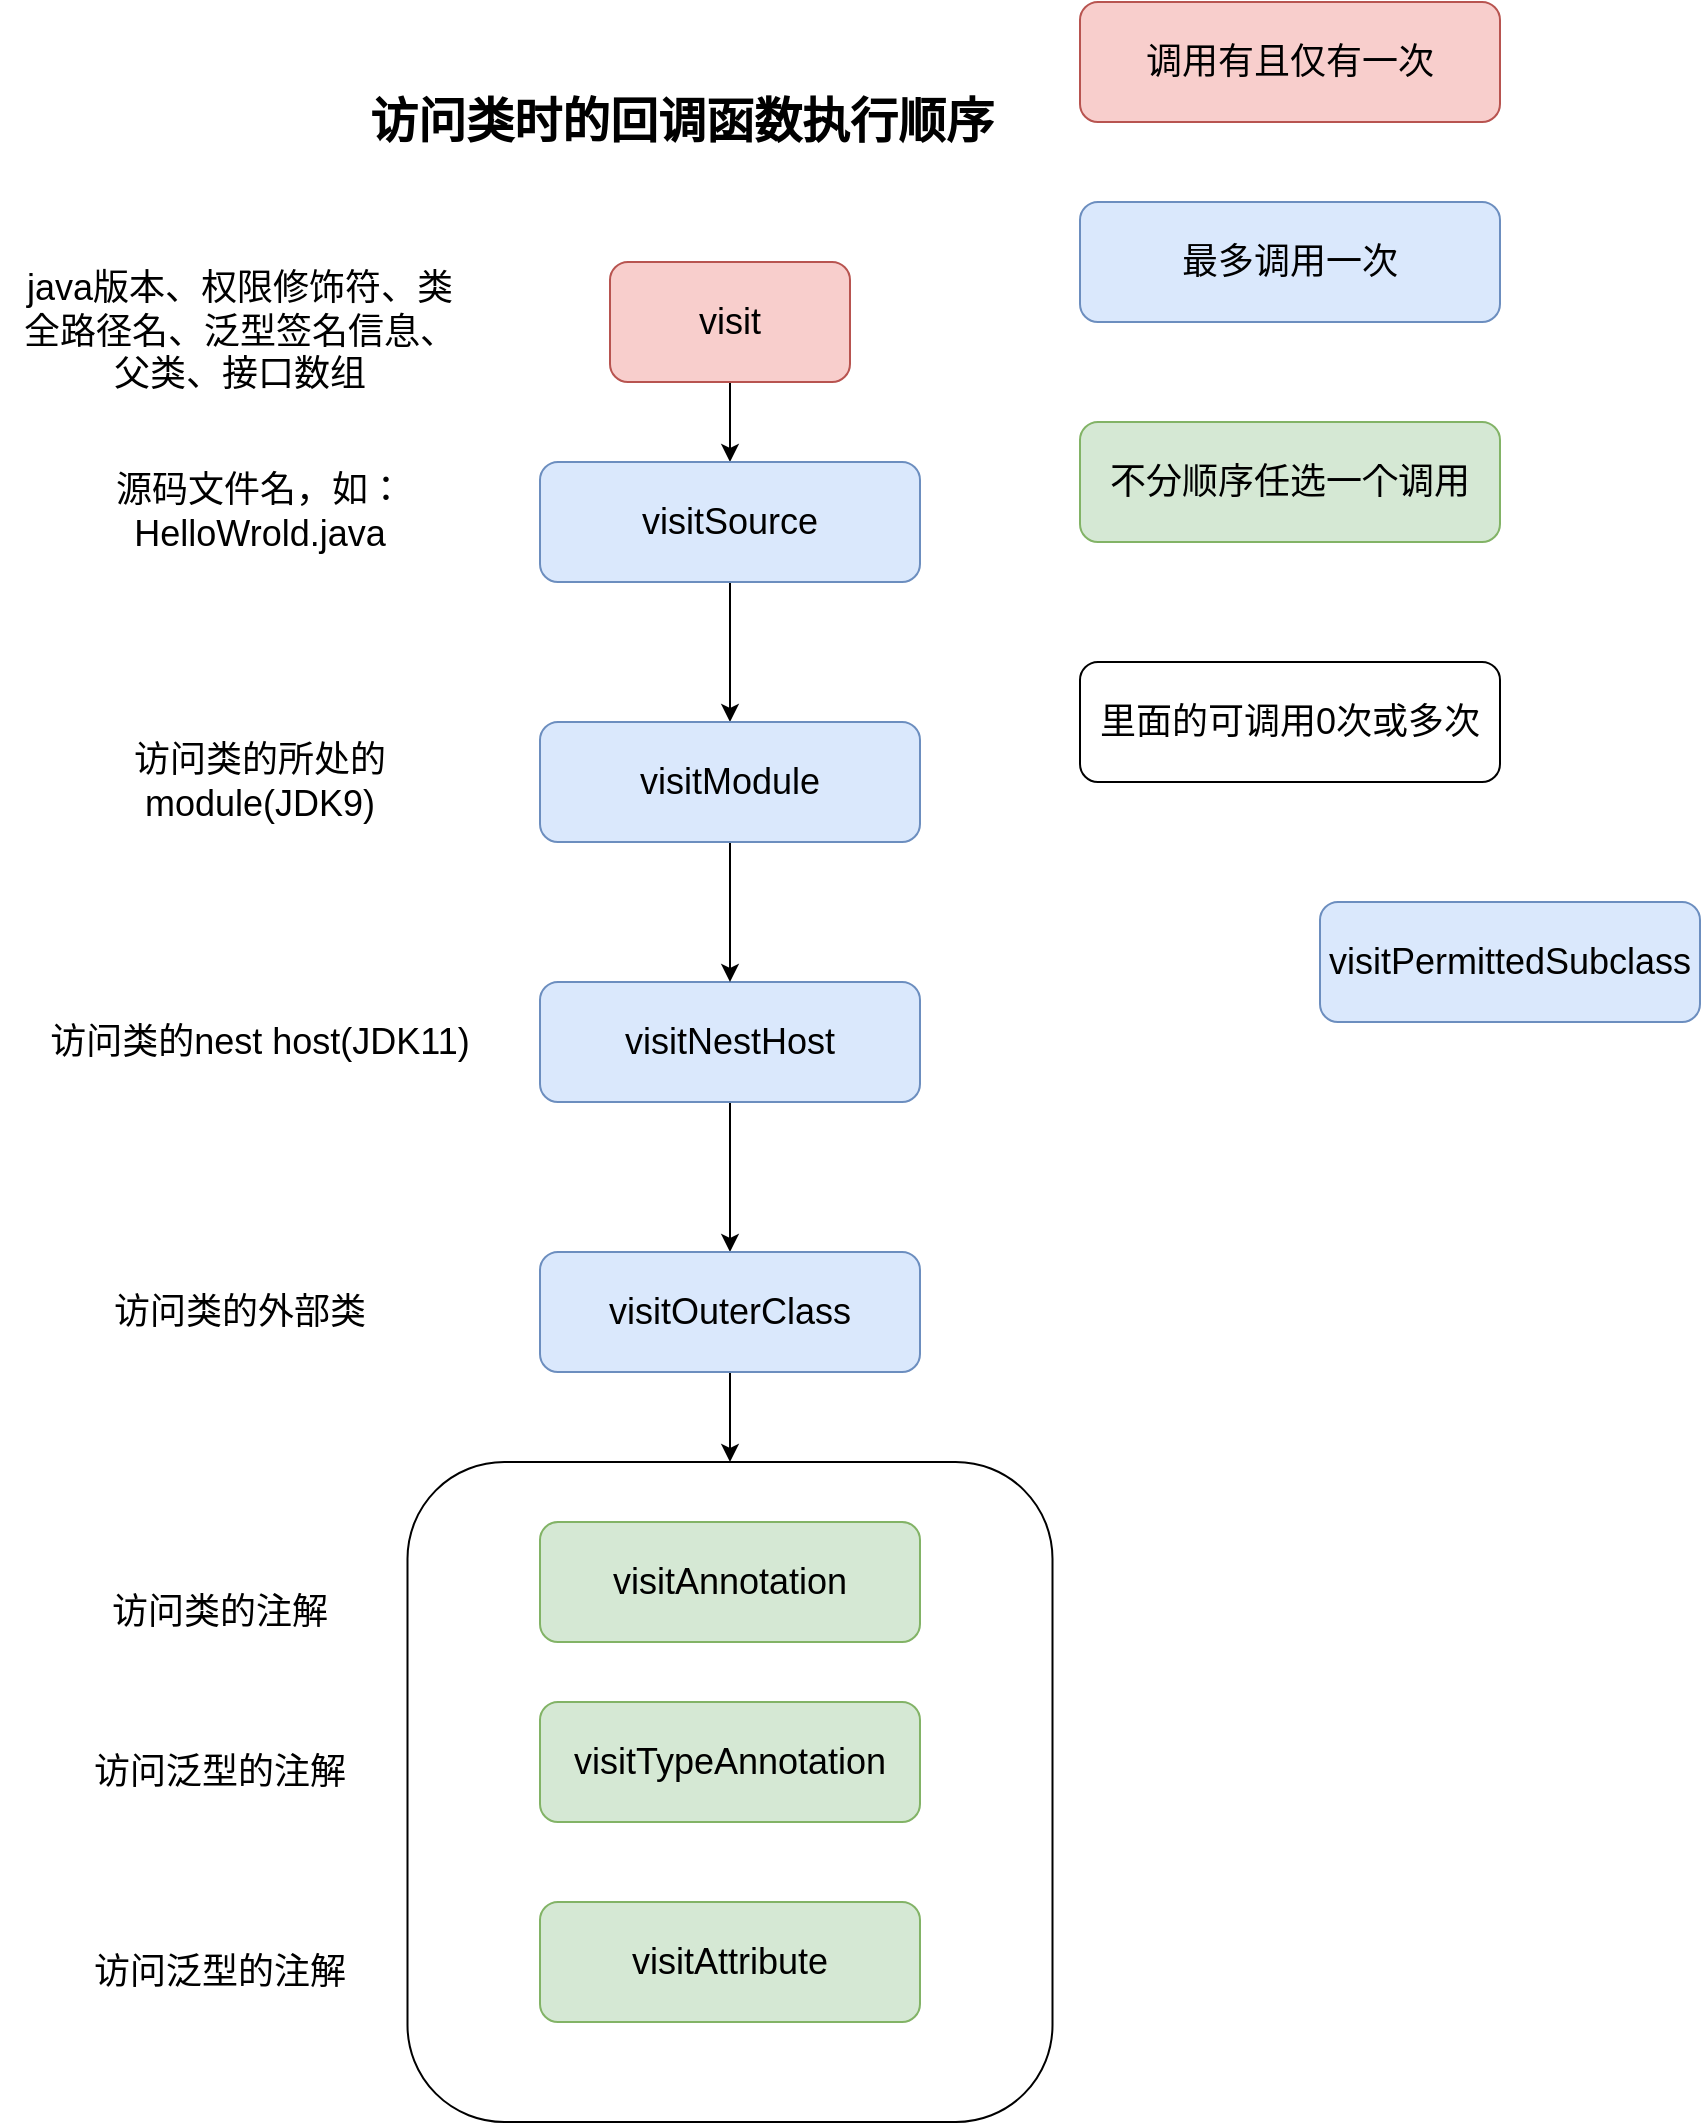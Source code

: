 <mxfile version="15.9.6" type="github" pages="3">
  <diagram id="30Bxr1KkUJgvrlXZvCFp" name="ClassVisitor">
    <mxGraphModel dx="1865" dy="1716" grid="1" gridSize="10" guides="1" tooltips="1" connect="1" arrows="1" fold="1" page="1" pageScale="1" pageWidth="827" pageHeight="1169" math="0" shadow="0">
      <root>
        <mxCell id="273fLLUFaYrSk1B3WepG-0" />
        <mxCell id="273fLLUFaYrSk1B3WepG-1" parent="273fLLUFaYrSk1B3WepG-0" />
        <mxCell id="dUL4nRiKuBocsoW7DYTQ-18" value="" style="rounded=1;whiteSpace=wrap;html=1;fontSize=18;" vertex="1" parent="273fLLUFaYrSk1B3WepG-1">
          <mxGeometry x="93.75" y="630" width="322.5" height="330" as="geometry" />
        </mxCell>
        <mxCell id="273fLLUFaYrSk1B3WepG-9" value="" style="edgeStyle=orthogonalEdgeStyle;rounded=0;orthogonalLoop=1;jettySize=auto;html=1;fontSize=18;" parent="273fLLUFaYrSk1B3WepG-1" source="273fLLUFaYrSk1B3WepG-2" target="273fLLUFaYrSk1B3WepG-3" edge="1">
          <mxGeometry relative="1" as="geometry" />
        </mxCell>
        <mxCell id="273fLLUFaYrSk1B3WepG-2" value="&lt;font style=&quot;font-size: 18px&quot;&gt;visit&lt;/font&gt;" style="rounded=1;whiteSpace=wrap;html=1;fillColor=#f8cecc;strokeColor=#b85450;" parent="273fLLUFaYrSk1B3WepG-1" vertex="1">
          <mxGeometry x="195" y="30" width="120" height="60" as="geometry" />
        </mxCell>
        <mxCell id="dUL4nRiKuBocsoW7DYTQ-10" value="" style="edgeStyle=orthogonalEdgeStyle;rounded=0;orthogonalLoop=1;jettySize=auto;html=1;fontSize=18;" edge="1" parent="273fLLUFaYrSk1B3WepG-1" source="273fLLUFaYrSk1B3WepG-3" target="dUL4nRiKuBocsoW7DYTQ-8">
          <mxGeometry relative="1" as="geometry" />
        </mxCell>
        <mxCell id="273fLLUFaYrSk1B3WepG-3" value="&lt;font style=&quot;font-size: 18px&quot;&gt;visitSource&lt;/font&gt;" style="rounded=1;whiteSpace=wrap;html=1;fillColor=#dae8fc;strokeColor=#6c8ebf;" parent="273fLLUFaYrSk1B3WepG-1" vertex="1">
          <mxGeometry x="160" y="130" width="190" height="60" as="geometry" />
        </mxCell>
        <mxCell id="dUL4nRiKuBocsoW7DYTQ-12" value="" style="edgeStyle=orthogonalEdgeStyle;rounded=0;orthogonalLoop=1;jettySize=auto;html=1;fontSize=18;" edge="1" parent="273fLLUFaYrSk1B3WepG-1" source="273fLLUFaYrSk1B3WepG-4" target="273fLLUFaYrSk1B3WepG-8">
          <mxGeometry relative="1" as="geometry" />
        </mxCell>
        <mxCell id="273fLLUFaYrSk1B3WepG-4" value="&lt;font style=&quot;font-size: 18px&quot;&gt;visitNestHost&lt;/font&gt;" style="rounded=1;whiteSpace=wrap;html=1;fillColor=#dae8fc;strokeColor=#6c8ebf;" parent="273fLLUFaYrSk1B3WepG-1" vertex="1">
          <mxGeometry x="160" y="390" width="190" height="60" as="geometry" />
        </mxCell>
        <mxCell id="273fLLUFaYrSk1B3WepG-7" value="&lt;font style=&quot;font-size: 18px&quot;&gt;visitPermittedSubclass&lt;/font&gt;" style="rounded=1;whiteSpace=wrap;html=1;fillColor=#dae8fc;strokeColor=#6c8ebf;" parent="273fLLUFaYrSk1B3WepG-1" vertex="1">
          <mxGeometry x="550" y="350" width="190" height="60" as="geometry" />
        </mxCell>
        <mxCell id="dUL4nRiKuBocsoW7DYTQ-21" style="edgeStyle=orthogonalEdgeStyle;rounded=0;orthogonalLoop=1;jettySize=auto;html=1;entryX=0.5;entryY=0;entryDx=0;entryDy=0;fontSize=18;" edge="1" parent="273fLLUFaYrSk1B3WepG-1" source="273fLLUFaYrSk1B3WepG-8" target="dUL4nRiKuBocsoW7DYTQ-18">
          <mxGeometry relative="1" as="geometry" />
        </mxCell>
        <mxCell id="273fLLUFaYrSk1B3WepG-8" value="&lt;font style=&quot;font-size: 18px&quot;&gt;visitOuterClass&lt;/font&gt;" style="rounded=1;whiteSpace=wrap;html=1;fillColor=#dae8fc;strokeColor=#6c8ebf;" parent="273fLLUFaYrSk1B3WepG-1" vertex="1">
          <mxGeometry x="160" y="525" width="190" height="60" as="geometry" />
        </mxCell>
        <mxCell id="273fLLUFaYrSk1B3WepG-13" value="java版本、权限修饰符、类全路径名、泛型签名信息、父类、接口数组" style="text;html=1;strokeColor=none;fillColor=none;align=center;verticalAlign=middle;whiteSpace=wrap;rounded=0;fontSize=18;" parent="273fLLUFaYrSk1B3WepG-1" vertex="1">
          <mxGeometry x="-100" y="30" width="220" height="70" as="geometry" />
        </mxCell>
        <mxCell id="dUL4nRiKuBocsoW7DYTQ-3" value="&lt;h1&gt;访问类时的回调函数执行顺序&lt;/h1&gt;" style="text;html=1;strokeColor=none;fillColor=none;spacing=5;spacingTop=-20;whiteSpace=wrap;overflow=hidden;rounded=0;" vertex="1" parent="273fLLUFaYrSk1B3WepG-1">
          <mxGeometry x="70" y="-60" width="370" height="60" as="geometry" />
        </mxCell>
        <mxCell id="dUL4nRiKuBocsoW7DYTQ-5" value="&lt;font style=&quot;font-size: 18px&quot;&gt;源码文件名，如：HelloWrold.java&lt;/font&gt;" style="text;html=1;strokeColor=none;fillColor=none;align=center;verticalAlign=middle;whiteSpace=wrap;rounded=0;" vertex="1" parent="273fLLUFaYrSk1B3WepG-1">
          <mxGeometry x="-90" y="130" width="220" height="50" as="geometry" />
        </mxCell>
        <mxCell id="dUL4nRiKuBocsoW7DYTQ-6" value="&lt;span style=&quot;font-size: 18px&quot;&gt;访问&lt;/span&gt;&lt;span style=&quot;font-size: 18px&quot;&gt;类的nest host(JDK11)&lt;/span&gt;" style="text;html=1;strokeColor=none;fillColor=none;align=center;verticalAlign=middle;whiteSpace=wrap;rounded=0;" vertex="1" parent="273fLLUFaYrSk1B3WepG-1">
          <mxGeometry x="-90" y="395" width="220" height="50" as="geometry" />
        </mxCell>
        <mxCell id="dUL4nRiKuBocsoW7DYTQ-7" value="&lt;span style=&quot;font-size: 18px&quot;&gt;访问类的外部类&lt;/span&gt;" style="text;html=1;strokeColor=none;fillColor=none;align=center;verticalAlign=middle;whiteSpace=wrap;rounded=0;" vertex="1" parent="273fLLUFaYrSk1B3WepG-1">
          <mxGeometry x="-100" y="530" width="220" height="50" as="geometry" />
        </mxCell>
        <mxCell id="dUL4nRiKuBocsoW7DYTQ-9" value="" style="edgeStyle=orthogonalEdgeStyle;rounded=0;orthogonalLoop=1;jettySize=auto;html=1;fontSize=18;" edge="1" parent="273fLLUFaYrSk1B3WepG-1" source="dUL4nRiKuBocsoW7DYTQ-8" target="273fLLUFaYrSk1B3WepG-4">
          <mxGeometry relative="1" as="geometry" />
        </mxCell>
        <mxCell id="dUL4nRiKuBocsoW7DYTQ-8" value="&lt;font style=&quot;font-size: 18px&quot;&gt;visitModule&lt;/font&gt;" style="rounded=1;whiteSpace=wrap;html=1;fillColor=#dae8fc;strokeColor=#6c8ebf;" vertex="1" parent="273fLLUFaYrSk1B3WepG-1">
          <mxGeometry x="160" y="260" width="190" height="60" as="geometry" />
        </mxCell>
        <mxCell id="dUL4nRiKuBocsoW7DYTQ-11" value="&lt;span style=&quot;font-size: 18px&quot;&gt;访问&lt;/span&gt;&lt;span style=&quot;font-size: 18px&quot;&gt;类的所处的module(JDK9)&lt;/span&gt;" style="text;html=1;strokeColor=none;fillColor=none;align=center;verticalAlign=middle;whiteSpace=wrap;rounded=0;" vertex="1" parent="273fLLUFaYrSk1B3WepG-1">
          <mxGeometry x="-90" y="265" width="220" height="50" as="geometry" />
        </mxCell>
        <mxCell id="dUL4nRiKuBocsoW7DYTQ-15" value="&lt;font style=&quot;font-size: 18px&quot;&gt;visitAnnotation&lt;/font&gt;" style="rounded=1;whiteSpace=wrap;html=1;fillColor=#d5e8d4;strokeColor=#82b366;" vertex="1" parent="273fLLUFaYrSk1B3WepG-1">
          <mxGeometry x="160" y="660" width="190" height="60" as="geometry" />
        </mxCell>
        <mxCell id="dUL4nRiKuBocsoW7DYTQ-17" value="&lt;span style=&quot;font-size: 18px&quot;&gt;访问类的注解&lt;/span&gt;" style="text;html=1;strokeColor=none;fillColor=none;align=center;verticalAlign=middle;whiteSpace=wrap;rounded=0;" vertex="1" parent="273fLLUFaYrSk1B3WepG-1">
          <mxGeometry x="-110" y="680" width="220" height="50" as="geometry" />
        </mxCell>
        <mxCell id="dUL4nRiKuBocsoW7DYTQ-19" value="&lt;font style=&quot;font-size: 18px&quot;&gt;visitTypeAnnotation&lt;/font&gt;" style="rounded=1;whiteSpace=wrap;html=1;fillColor=#d5e8d4;strokeColor=#82b366;" vertex="1" parent="273fLLUFaYrSk1B3WepG-1">
          <mxGeometry x="160" y="750" width="190" height="60" as="geometry" />
        </mxCell>
        <mxCell id="dUL4nRiKuBocsoW7DYTQ-22" value="&lt;font style=&quot;font-size: 18px&quot;&gt;最多调用一次&lt;/font&gt;" style="rounded=1;whiteSpace=wrap;html=1;fillColor=#dae8fc;strokeColor=#6c8ebf;" vertex="1" parent="273fLLUFaYrSk1B3WepG-1">
          <mxGeometry x="430" width="210" height="60" as="geometry" />
        </mxCell>
        <mxCell id="dUL4nRiKuBocsoW7DYTQ-23" value="&lt;font style=&quot;font-size: 18px&quot;&gt;不分顺序任选一个调用&lt;/font&gt;" style="rounded=1;whiteSpace=wrap;html=1;fillColor=#d5e8d4;strokeColor=#82b366;" vertex="1" parent="273fLLUFaYrSk1B3WepG-1">
          <mxGeometry x="430" y="110" width="210" height="60" as="geometry" />
        </mxCell>
        <mxCell id="dUL4nRiKuBocsoW7DYTQ-24" value="&lt;font style=&quot;font-size: 18px&quot;&gt;里面的可调用0次或多次&lt;/font&gt;" style="rounded=1;whiteSpace=wrap;html=1;" vertex="1" parent="273fLLUFaYrSk1B3WepG-1">
          <mxGeometry x="430" y="230" width="210" height="60" as="geometry" />
        </mxCell>
        <mxCell id="dUL4nRiKuBocsoW7DYTQ-25" value="&lt;font style=&quot;font-size: 18px&quot;&gt;调用有且仅有一次&lt;/font&gt;" style="rounded=1;whiteSpace=wrap;html=1;fillColor=#f8cecc;strokeColor=#b85450;" vertex="1" parent="273fLLUFaYrSk1B3WepG-1">
          <mxGeometry x="430" y="-100" width="210" height="60" as="geometry" />
        </mxCell>
        <mxCell id="dUL4nRiKuBocsoW7DYTQ-26" value="&lt;font style=&quot;font-size: 18px&quot;&gt;visitAttribute&lt;/font&gt;" style="rounded=1;whiteSpace=wrap;html=1;fillColor=#d5e8d4;strokeColor=#82b366;" vertex="1" parent="273fLLUFaYrSk1B3WepG-1">
          <mxGeometry x="160" y="850" width="190" height="60" as="geometry" />
        </mxCell>
        <mxCell id="dUL4nRiKuBocsoW7DYTQ-27" value="&lt;span style=&quot;font-size: 18px&quot;&gt;访问泛型的注解&lt;/span&gt;" style="text;html=1;strokeColor=none;fillColor=none;align=center;verticalAlign=middle;whiteSpace=wrap;rounded=0;" vertex="1" parent="273fLLUFaYrSk1B3WepG-1">
          <mxGeometry x="-110" y="760" width="220" height="50" as="geometry" />
        </mxCell>
        <mxCell id="dUL4nRiKuBocsoW7DYTQ-28" value="&lt;span style=&quot;font-size: 18px&quot;&gt;访问泛型的注解&lt;/span&gt;" style="text;html=1;strokeColor=none;fillColor=none;align=center;verticalAlign=middle;whiteSpace=wrap;rounded=0;" vertex="1" parent="273fLLUFaYrSk1B3WepG-1">
          <mxGeometry x="-110" y="860" width="220" height="50" as="geometry" />
        </mxCell>
      </root>
    </mxGraphModel>
  </diagram>
  <diagram id="RBOIBIMvq0Yk8zf17Fi_" name="Opcodes常量">
    <mxGraphModel dx="1038" dy="547" grid="1" gridSize="10" guides="1" tooltips="1" connect="1" arrows="1" fold="1" page="1" pageScale="1" pageWidth="827" pageHeight="1169" math="0" shadow="0">
      <root>
        <mxCell id="0" />
        <mxCell id="1" parent="0" />
        <mxCell id="Vj3gGlGifSG_-Ti_eutn-12" value="&lt;h2 class=&quot;md-end-block md-heading md-focus&quot; style=&quot;box-sizing: border-box ; font-size: 1.75em ; margin-top: 1rem ; margin-bottom: 1rem ; position: relative ; line-height: 1.225 ; cursor: text ; border-bottom: 1px solid rgb(238 , 238 , 238) ; color: rgb(51 , 51 , 51) ; font-family: &amp;#34;open sans&amp;#34; , &amp;#34;clear sans&amp;#34; , &amp;#34;helvetica neue&amp;#34; , &amp;#34;helvetica&amp;#34; , &amp;#34;arial&amp;#34; , &amp;#34;segoe ui emoji&amp;#34; , sans-serif&quot;&gt;&lt;span class=&quot;md-plain md-expand&quot; style=&quot;box-sizing: border-box&quot;&gt;ClassVisitor&lt;/span&gt;&lt;/h2&gt;" style="ellipse;whiteSpace=wrap;html=1;align=center;newEdgeStyle={&quot;edgeStyle&quot;:&quot;entityRelationEdgeStyle&quot;,&quot;startArrow&quot;:&quot;none&quot;,&quot;endArrow&quot;:&quot;none&quot;,&quot;segment&quot;:10,&quot;curved&quot;:1};treeFolding=1;treeMoving=1;" vertex="1" parent="1">
          <mxGeometry x="60" y="330" width="170" height="70" as="geometry" />
        </mxCell>
      </root>
    </mxGraphModel>
  </diagram>
  <diagram id="OUzFe1OV0LR9r09X7Idx" name="第 3 页">
    <mxGraphModel dx="1038" dy="547" grid="1" gridSize="10" guides="1" tooltips="1" connect="1" arrows="1" fold="1" page="1" pageScale="1" pageWidth="827" pageHeight="1169" math="0" shadow="0">
      <root>
        <mxCell id="tOVEXgzNnguQSBR6jQcY-0" />
        <mxCell id="tOVEXgzNnguQSBR6jQcY-1" parent="tOVEXgzNnguQSBR6jQcY-0" />
        <mxCell id="tOVEXgzNnguQSBR6jQcY-2" value="ClassVisitor" style="rounded=1;whiteSpace=wrap;html=1;fontSize=18;" vertex="1" parent="tOVEXgzNnguQSBR6jQcY-1">
          <mxGeometry x="40" y="270" width="120" height="60" as="geometry" />
        </mxCell>
        <mxCell id="tOVEXgzNnguQSBR6jQcY-3" value="ClassReader" style="rounded=1;whiteSpace=wrap;html=1;fontSize=18;" vertex="1" parent="tOVEXgzNnguQSBR6jQcY-1">
          <mxGeometry x="240" y="270" width="120" height="60" as="geometry" />
        </mxCell>
        <mxCell id="tOVEXgzNnguQSBR6jQcY-7" value="" style="edgeStyle=orthogonalEdgeStyle;rounded=0;orthogonalLoop=1;jettySize=auto;html=1;fontSize=18;" edge="1" parent="tOVEXgzNnguQSBR6jQcY-1" source="tOVEXgzNnguQSBR6jQcY-4" target="tOVEXgzNnguQSBR6jQcY-6">
          <mxGeometry relative="1" as="geometry" />
        </mxCell>
        <mxCell id="tOVEXgzNnguQSBR6jQcY-4" value="FileWriter" style="rounded=1;whiteSpace=wrap;html=1;fontSize=18;" vertex="1" parent="tOVEXgzNnguQSBR6jQcY-1">
          <mxGeometry x="440" y="270" width="120" height="60" as="geometry" />
        </mxCell>
        <mxCell id="tOVEXgzNnguQSBR6jQcY-9" value="" style="edgeStyle=orthogonalEdgeStyle;rounded=0;orthogonalLoop=1;jettySize=auto;html=1;fontSize=18;" edge="1" parent="tOVEXgzNnguQSBR6jQcY-1" source="tOVEXgzNnguQSBR6jQcY-5" target="tOVEXgzNnguQSBR6jQcY-8">
          <mxGeometry relative="1" as="geometry" />
        </mxCell>
        <mxCell id="tOVEXgzNnguQSBR6jQcY-5" value="MethodWriter" style="rounded=1;whiteSpace=wrap;html=1;fontSize=18;" vertex="1" parent="tOVEXgzNnguQSBR6jQcY-1">
          <mxGeometry x="650" y="270" width="120" height="60" as="geometry" />
        </mxCell>
        <mxCell id="tOVEXgzNnguQSBR6jQcY-6" value="FiledVisitor" style="rounded=1;whiteSpace=wrap;html=1;fontSize=18;" vertex="1" parent="tOVEXgzNnguQSBR6jQcY-1">
          <mxGeometry x="440" y="130" width="120" height="60" as="geometry" />
        </mxCell>
        <mxCell id="tOVEXgzNnguQSBR6jQcY-8" value="MethodVisitor" style="rounded=1;whiteSpace=wrap;html=1;fontSize=18;" vertex="1" parent="tOVEXgzNnguQSBR6jQcY-1">
          <mxGeometry x="650" y="130" width="120" height="60" as="geometry" />
        </mxCell>
        <mxCell id="tOVEXgzNnguQSBR6jQcY-11" style="edgeStyle=orthogonalEdgeStyle;rounded=0;orthogonalLoop=1;jettySize=auto;html=1;entryX=0.5;entryY=1;entryDx=0;entryDy=0;fontSize=18;" edge="1" parent="tOVEXgzNnguQSBR6jQcY-1" source="tOVEXgzNnguQSBR6jQcY-10" target="tOVEXgzNnguQSBR6jQcY-2">
          <mxGeometry relative="1" as="geometry" />
        </mxCell>
        <mxCell id="tOVEXgzNnguQSBR6jQcY-12" style="edgeStyle=orthogonalEdgeStyle;rounded=0;orthogonalLoop=1;jettySize=auto;html=1;fontSize=18;" edge="1" parent="tOVEXgzNnguQSBR6jQcY-1" source="tOVEXgzNnguQSBR6jQcY-10" target="tOVEXgzNnguQSBR6jQcY-3">
          <mxGeometry relative="1" as="geometry" />
        </mxCell>
        <mxCell id="tOVEXgzNnguQSBR6jQcY-13" style="edgeStyle=orthogonalEdgeStyle;rounded=0;orthogonalLoop=1;jettySize=auto;html=1;entryX=0.5;entryY=1;entryDx=0;entryDy=0;fontSize=18;" edge="1" parent="tOVEXgzNnguQSBR6jQcY-1" source="tOVEXgzNnguQSBR6jQcY-10" target="tOVEXgzNnguQSBR6jQcY-4">
          <mxGeometry relative="1" as="geometry" />
        </mxCell>
        <mxCell id="tOVEXgzNnguQSBR6jQcY-14" style="edgeStyle=orthogonalEdgeStyle;rounded=0;orthogonalLoop=1;jettySize=auto;html=1;entryX=0.5;entryY=1;entryDx=0;entryDy=0;fontSize=18;" edge="1" parent="tOVEXgzNnguQSBR6jQcY-1" source="tOVEXgzNnguQSBR6jQcY-10" target="tOVEXgzNnguQSBR6jQcY-5">
          <mxGeometry relative="1" as="geometry" />
        </mxCell>
        <mxCell id="tOVEXgzNnguQSBR6jQcY-10" value="ClassWriter" style="rounded=1;whiteSpace=wrap;html=1;fontSize=18;" vertex="1" parent="tOVEXgzNnguQSBR6jQcY-1">
          <mxGeometry x="340" y="440" width="120" height="60" as="geometry" />
        </mxCell>
        <mxCell id="tOVEXgzNnguQSBR6jQcY-15" value="生成字节码" style="text;html=1;strokeColor=none;fillColor=none;align=center;verticalAlign=middle;whiteSpace=wrap;rounded=0;fontSize=18;" vertex="1" parent="tOVEXgzNnguQSBR6jQcY-1">
          <mxGeometry x="340" y="520" width="120" height="30" as="geometry" />
        </mxCell>
        <mxCell id="tOVEXgzNnguQSBR6jQcY-16" value="读取字节码时触发的事件" style="text;html=1;strokeColor=none;fillColor=none;align=center;verticalAlign=middle;whiteSpace=wrap;rounded=0;fontSize=18;" vertex="1" parent="tOVEXgzNnguQSBR6jQcY-1">
          <mxGeometry x="40" y="220" width="120" height="30" as="geometry" />
        </mxCell>
      </root>
    </mxGraphModel>
  </diagram>
</mxfile>

